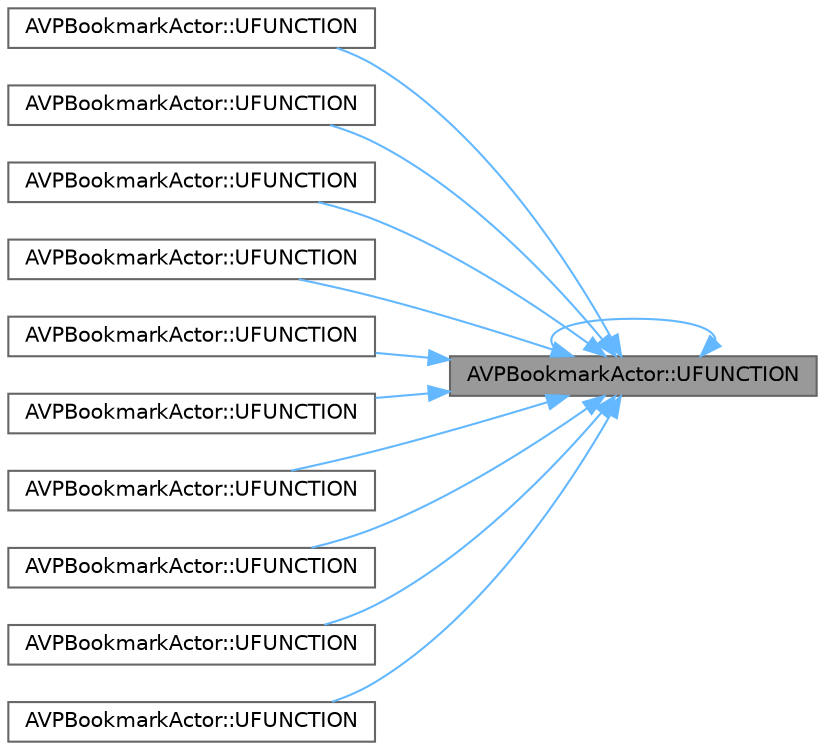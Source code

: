 digraph "AVPBookmarkActor::UFUNCTION"
{
 // INTERACTIVE_SVG=YES
 // LATEX_PDF_SIZE
  bgcolor="transparent";
  edge [fontname=Helvetica,fontsize=10,labelfontname=Helvetica,labelfontsize=10];
  node [fontname=Helvetica,fontsize=10,shape=box,height=0.2,width=0.4];
  rankdir="RL";
  Node1 [id="Node000001",label="AVPBookmarkActor::UFUNCTION",height=0.2,width=0.4,color="gray40", fillcolor="grey60", style="filled", fontcolor="black",tooltip="Update the mesh color and BookmarkColor variable."];
  Node1 -> Node2 [id="edge1_Node000001_Node000002",dir="back",color="steelblue1",style="solid",tooltip=" "];
  Node2 [id="Node000002",label="AVPBookmarkActor::UFUNCTION",height=0.2,width=0.4,color="grey40", fillcolor="white", style="filled",URL="$df/dcd/classAVPBookmarkActor.html#ab9ebd9b25b9c83d01e703dd6e064c999",tooltip="Update SnapshotTexture captured via SceneCaptureComponent."];
  Node1 -> Node3 [id="edge2_Node000001_Node000003",dir="back",color="steelblue1",style="solid",tooltip=" "];
  Node3 [id="Node000003",label="AVPBookmarkActor::UFUNCTION",height=0.2,width=0.4,color="grey40", fillcolor="white", style="filled",URL="$df/dcd/classAVPBookmarkActor.html#af775815915d24bf25c34eda43efa41bf",tooltip=" "];
  Node1 -> Node4 [id="edge3_Node000001_Node000004",dir="back",color="steelblue1",style="solid",tooltip=" "];
  Node4 [id="Node000004",label="AVPBookmarkActor::UFUNCTION",height=0.2,width=0.4,color="grey40", fillcolor="white", style="filled",URL="$df/dcd/classAVPBookmarkActor.html#ad4225acd18922e95053b08465c9b41fc",tooltip=" "];
  Node1 -> Node5 [id="edge4_Node000001_Node000005",dir="back",color="steelblue1",style="solid",tooltip=" "];
  Node5 [id="Node000005",label="AVPBookmarkActor::UFUNCTION",height=0.2,width=0.4,color="grey40", fillcolor="white", style="filled",URL="$df/dcd/classAVPBookmarkActor.html#ac80cfc25a667916e4ad9782fc36f097f",tooltip=" "];
  Node1 -> Node6 [id="edge5_Node000001_Node000006",dir="back",color="steelblue1",style="solid",tooltip=" "];
  Node6 [id="Node000006",label="AVPBookmarkActor::UFUNCTION",height=0.2,width=0.4,color="grey40", fillcolor="white", style="filled",URL="$df/dcd/classAVPBookmarkActor.html#a7bfdd83d58cc002204ae6f92bb706219",tooltip=" "];
  Node1 -> Node7 [id="edge6_Node000001_Node000007",dir="back",color="steelblue1",style="solid",tooltip=" "];
  Node7 [id="Node000007",label="AVPBookmarkActor::UFUNCTION",height=0.2,width=0.4,color="grey40", fillcolor="white", style="filled",URL="$df/dcd/classAVPBookmarkActor.html#a9c9d189c3c36c9e135767f6d799ee156",tooltip=" "];
  Node1 -> Node8 [id="edge7_Node000001_Node000008",dir="back",color="steelblue1",style="solid",tooltip=" "];
  Node8 [id="Node000008",label="AVPBookmarkActor::UFUNCTION",height=0.2,width=0.4,color="grey40", fillcolor="white", style="filled",URL="$df/dcd/classAVPBookmarkActor.html#a4b270c6a53ca5b1d9eb3c134cabebae0",tooltip=" "];
  Node1 -> Node9 [id="edge8_Node000001_Node000009",dir="back",color="steelblue1",style="solid",tooltip=" "];
  Node9 [id="Node000009",label="AVPBookmarkActor::UFUNCTION",height=0.2,width=0.4,color="grey40", fillcolor="white", style="filled",URL="$df/dcd/classAVPBookmarkActor.html#a407a6648b20baa98bf420d8a758aa362",tooltip=" "];
  Node1 -> Node1 [id="edge9_Node000001_Node000001",dir="back",color="steelblue1",style="solid",tooltip=" "];
  Node1 -> Node10 [id="edge10_Node000001_Node000010",dir="back",color="steelblue1",style="solid",tooltip=" "];
  Node10 [id="Node000010",label="AVPBookmarkActor::UFUNCTION",height=0.2,width=0.4,color="grey40", fillcolor="white", style="filled",URL="$df/dcd/classAVPBookmarkActor.html#a0693ea22955c70f87a73594c24cbd3a1",tooltip=" "];
  Node1 -> Node11 [id="edge11_Node000001_Node000011",dir="back",color="steelblue1",style="solid",tooltip=" "];
  Node11 [id="Node000011",label="AVPBookmarkActor::UFUNCTION",height=0.2,width=0.4,color="grey40", fillcolor="white", style="filled",URL="$df/dcd/classAVPBookmarkActor.html#acf37bb095a27b9fcc84648496cacfa00",tooltip="Update Timestamp property with current time."];
}

